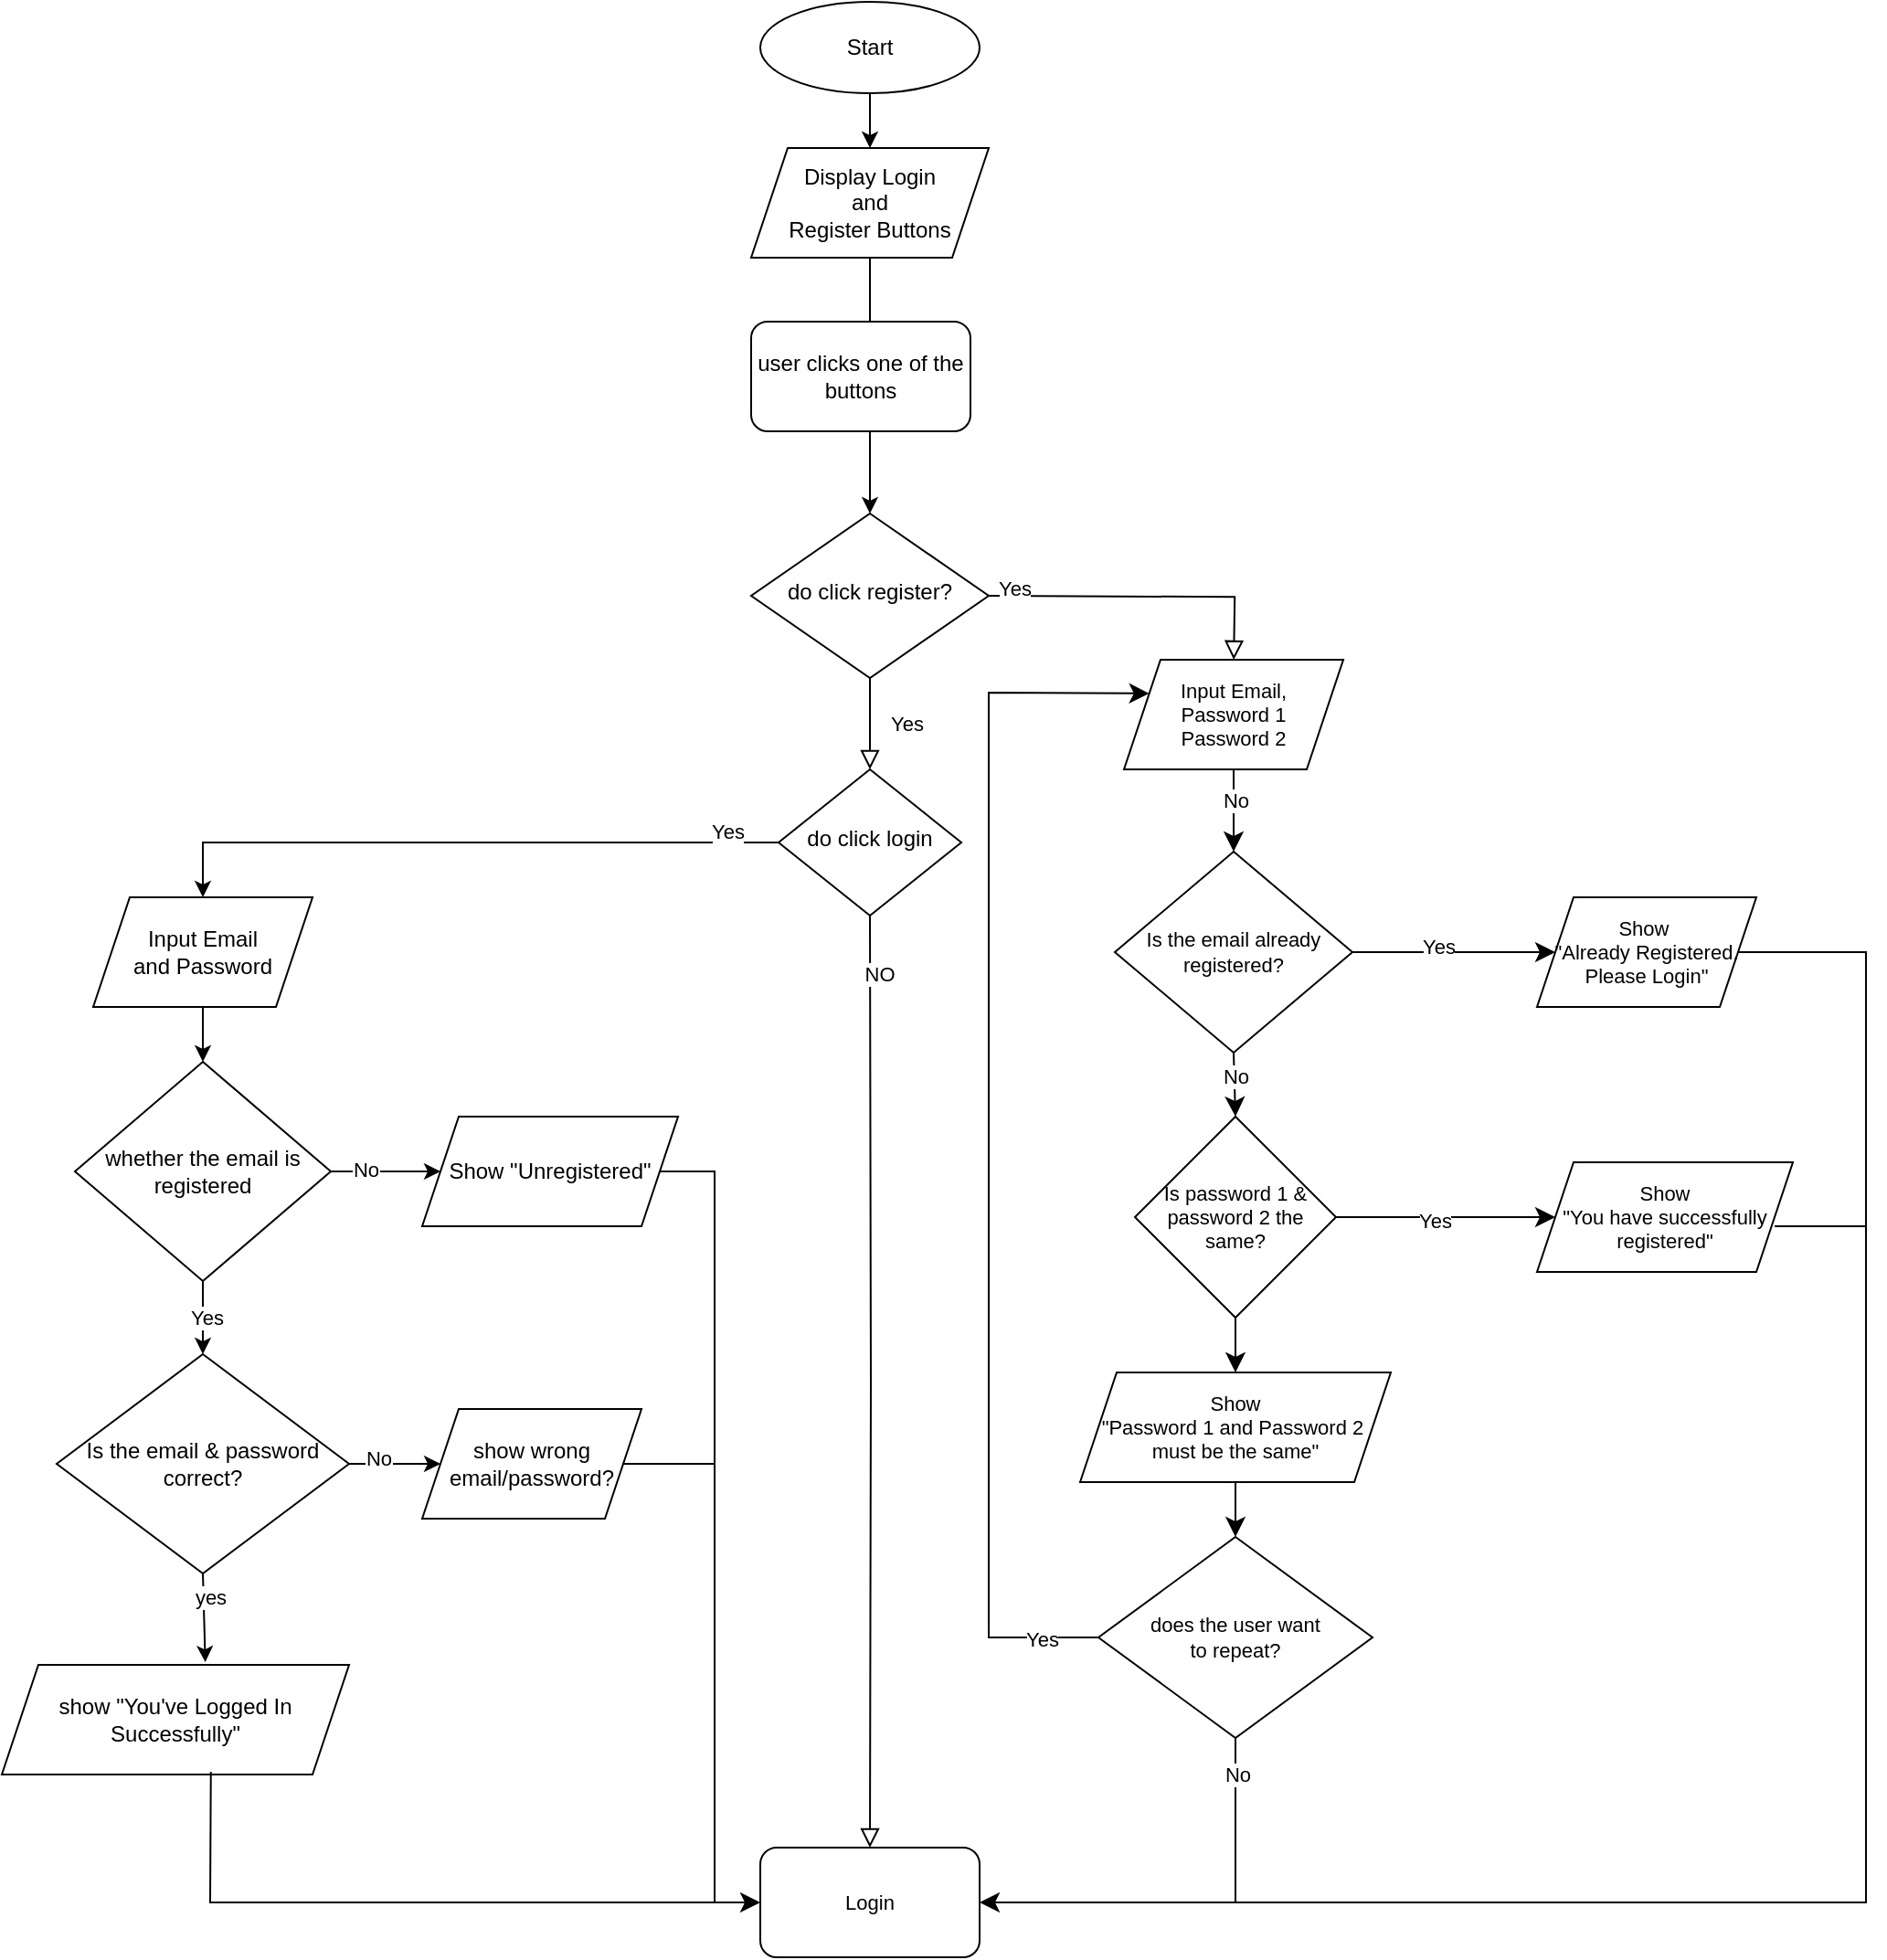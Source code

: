 <mxfile version="22.0.4" type="github">
  <diagram id="C5RBs43oDa-KdzZeNtuy" name="Page-1">
    <mxGraphModel dx="2868" dy="1851" grid="1" gridSize="10" guides="1" tooltips="1" connect="1" arrows="1" fold="1" page="1" pageScale="1" pageWidth="827" pageHeight="1169" math="0" shadow="0">
      <root>
        <mxCell id="WIyWlLk6GJQsqaUBKTNV-0" />
        <mxCell id="WIyWlLk6GJQsqaUBKTNV-1" parent="WIyWlLk6GJQsqaUBKTNV-0" />
        <mxCell id="WIyWlLk6GJQsqaUBKTNV-4" value="Yes" style="rounded=0;html=1;jettySize=auto;orthogonalLoop=1;fontSize=11;endArrow=block;endFill=0;endSize=8;strokeWidth=1;shadow=0;labelBackgroundColor=none;edgeStyle=orthogonalEdgeStyle;" parent="WIyWlLk6GJQsqaUBKTNV-1" source="WIyWlLk6GJQsqaUBKTNV-6" target="WIyWlLk6GJQsqaUBKTNV-10" edge="1">
          <mxGeometry y="20" relative="1" as="geometry">
            <mxPoint as="offset" />
          </mxGeometry>
        </mxCell>
        <mxCell id="WIyWlLk6GJQsqaUBKTNV-5" value="" style="edgeStyle=orthogonalEdgeStyle;rounded=0;html=1;jettySize=auto;orthogonalLoop=1;fontSize=11;endArrow=block;endFill=0;endSize=8;strokeWidth=1;shadow=0;labelBackgroundColor=none;entryX=0.5;entryY=0;entryDx=0;entryDy=0;" parent="WIyWlLk6GJQsqaUBKTNV-1" edge="1">
          <mxGeometry y="10" relative="1" as="geometry">
            <mxPoint as="offset" />
            <mxPoint x="-890.005" y="-304.941" as="sourcePoint" />
            <mxPoint x="-755.92" y="-270" as="targetPoint" />
          </mxGeometry>
        </mxCell>
        <mxCell id="6m6GTqiiXeicWxR2e0hD-82" value="Yes&lt;br&gt;" style="edgeLabel;html=1;align=center;verticalAlign=middle;resizable=0;points=[];fontSize=11;fontFamily=Helvetica;fontColor=default;" vertex="1" connectable="0" parent="WIyWlLk6GJQsqaUBKTNV-5">
          <mxGeometry x="-0.832" y="4" relative="1" as="geometry">
            <mxPoint as="offset" />
          </mxGeometry>
        </mxCell>
        <mxCell id="WIyWlLk6GJQsqaUBKTNV-6" value="do click register?" style="rhombus;whiteSpace=wrap;html=1;shadow=0;fontFamily=Helvetica;fontSize=12;align=center;strokeWidth=1;spacing=6;spacingTop=-4;" parent="WIyWlLk6GJQsqaUBKTNV-1" vertex="1">
          <mxGeometry x="-1020" y="-350" width="130" height="90" as="geometry" />
        </mxCell>
        <mxCell id="WIyWlLk6GJQsqaUBKTNV-8" value="" style="rounded=0;html=1;jettySize=auto;orthogonalLoop=1;fontSize=11;endArrow=block;endFill=0;endSize=8;strokeWidth=1;shadow=0;labelBackgroundColor=none;edgeStyle=orthogonalEdgeStyle;entryX=0.5;entryY=0;entryDx=0;entryDy=0;" parent="WIyWlLk6GJQsqaUBKTNV-1" target="6m6GTqiiXeicWxR2e0hD-80" edge="1">
          <mxGeometry x="0.333" y="20" relative="1" as="geometry">
            <mxPoint as="offset" />
            <mxPoint x="-955" y="-130" as="sourcePoint" />
            <mxPoint x="-955" y="340" as="targetPoint" />
          </mxGeometry>
        </mxCell>
        <mxCell id="6m6GTqiiXeicWxR2e0hD-113" value="NO&lt;br&gt;" style="edgeLabel;html=1;align=center;verticalAlign=middle;resizable=0;points=[];fontSize=11;fontFamily=Helvetica;fontColor=default;" vertex="1" connectable="0" parent="WIyWlLk6GJQsqaUBKTNV-8">
          <mxGeometry x="-0.877" y="5" relative="1" as="geometry">
            <mxPoint as="offset" />
          </mxGeometry>
        </mxCell>
        <mxCell id="6m6GTqiiXeicWxR2e0hD-43" style="edgeStyle=orthogonalEdgeStyle;rounded=0;orthogonalLoop=1;jettySize=auto;html=1;entryX=0.5;entryY=0;entryDx=0;entryDy=0;" edge="1" parent="WIyWlLk6GJQsqaUBKTNV-1" source="WIyWlLk6GJQsqaUBKTNV-10" target="6m6GTqiiXeicWxR2e0hD-28">
          <mxGeometry relative="1" as="geometry">
            <mxPoint x="-1330" y="-170" as="targetPoint" />
          </mxGeometry>
        </mxCell>
        <mxCell id="6m6GTqiiXeicWxR2e0hD-114" value="Yes&lt;br&gt;" style="edgeLabel;html=1;align=center;verticalAlign=middle;resizable=0;points=[];fontSize=11;fontFamily=Helvetica;fontColor=default;" vertex="1" connectable="0" parent="6m6GTqiiXeicWxR2e0hD-43">
          <mxGeometry x="-0.841" y="-6" relative="1" as="geometry">
            <mxPoint x="-1" as="offset" />
          </mxGeometry>
        </mxCell>
        <mxCell id="WIyWlLk6GJQsqaUBKTNV-10" value="do click login" style="rhombus;whiteSpace=wrap;html=1;shadow=0;fontFamily=Helvetica;fontSize=12;align=center;strokeWidth=1;spacing=6;spacingTop=-4;" parent="WIyWlLk6GJQsqaUBKTNV-1" vertex="1">
          <mxGeometry x="-1005" y="-210" width="100" height="80" as="geometry" />
        </mxCell>
        <mxCell id="6m6GTqiiXeicWxR2e0hD-0" value="Start" style="ellipse;whiteSpace=wrap;html=1;" vertex="1" parent="WIyWlLk6GJQsqaUBKTNV-1">
          <mxGeometry x="-1015" y="-630" width="120" height="50" as="geometry" />
        </mxCell>
        <mxCell id="6m6GTqiiXeicWxR2e0hD-12" value="Display Login&lt;br&gt;and&lt;br&gt;Register Buttons" style="shape=parallelogram;perimeter=parallelogramPerimeter;whiteSpace=wrap;html=1;fixedSize=1;" vertex="1" parent="WIyWlLk6GJQsqaUBKTNV-1">
          <mxGeometry x="-1020" y="-550" width="130" height="60" as="geometry" />
        </mxCell>
        <mxCell id="6m6GTqiiXeicWxR2e0hD-21" value="" style="endArrow=classic;html=1;rounded=0;entryX=0.5;entryY=0;entryDx=0;entryDy=0;" edge="1" parent="WIyWlLk6GJQsqaUBKTNV-1" source="6m6GTqiiXeicWxR2e0hD-0" target="6m6GTqiiXeicWxR2e0hD-12">
          <mxGeometry width="50" height="50" relative="1" as="geometry">
            <mxPoint x="-970" y="-560" as="sourcePoint" />
            <mxPoint x="-920" y="-610" as="targetPoint" />
          </mxGeometry>
        </mxCell>
        <mxCell id="6m6GTqiiXeicWxR2e0hD-24" value="" style="endArrow=classic;html=1;rounded=0;entryX=0.5;entryY=0;entryDx=0;entryDy=0;exitX=0.5;exitY=1;exitDx=0;exitDy=0;" edge="1" parent="WIyWlLk6GJQsqaUBKTNV-1" source="6m6GTqiiXeicWxR2e0hD-12" target="WIyWlLk6GJQsqaUBKTNV-6">
          <mxGeometry width="50" height="50" relative="1" as="geometry">
            <mxPoint x="-960" y="-440" as="sourcePoint" />
            <mxPoint x="-910" y="-490" as="targetPoint" />
          </mxGeometry>
        </mxCell>
        <mxCell id="6m6GTqiiXeicWxR2e0hD-26" value="user clicks one of the buttons" style="rounded=1;whiteSpace=wrap;html=1;" vertex="1" parent="WIyWlLk6GJQsqaUBKTNV-1">
          <mxGeometry x="-1020" y="-455" width="120" height="60" as="geometry" />
        </mxCell>
        <mxCell id="6m6GTqiiXeicWxR2e0hD-28" value="Input Email&lt;br&gt;and Password" style="shape=parallelogram;perimeter=parallelogramPerimeter;whiteSpace=wrap;html=1;fixedSize=1;" vertex="1" parent="WIyWlLk6GJQsqaUBKTNV-1">
          <mxGeometry x="-1380" y="-140" width="120" height="60" as="geometry" />
        </mxCell>
        <mxCell id="6m6GTqiiXeicWxR2e0hD-30" value="" style="endArrow=classic;html=1;rounded=0;entryX=0.5;entryY=0;entryDx=0;entryDy=0;" edge="1" parent="WIyWlLk6GJQsqaUBKTNV-1" target="6m6GTqiiXeicWxR2e0hD-32">
          <mxGeometry width="50" height="50" relative="1" as="geometry">
            <mxPoint x="-1320" y="-80" as="sourcePoint" />
            <mxPoint x="-1210" y="-30" as="targetPoint" />
          </mxGeometry>
        </mxCell>
        <mxCell id="6m6GTqiiXeicWxR2e0hD-38" style="edgeStyle=orthogonalEdgeStyle;rounded=0;orthogonalLoop=1;jettySize=auto;html=1;entryX=0;entryY=0.5;entryDx=0;entryDy=0;" edge="1" parent="WIyWlLk6GJQsqaUBKTNV-1" source="6m6GTqiiXeicWxR2e0hD-32" target="6m6GTqiiXeicWxR2e0hD-39">
          <mxGeometry relative="1" as="geometry">
            <mxPoint x="-1195" y="10" as="targetPoint" />
          </mxGeometry>
        </mxCell>
        <mxCell id="6m6GTqiiXeicWxR2e0hD-44" value="No" style="edgeLabel;html=1;align=center;verticalAlign=middle;resizable=0;points=[];" vertex="1" connectable="0" parent="6m6GTqiiXeicWxR2e0hD-38">
          <mxGeometry x="-0.371" y="1" relative="1" as="geometry">
            <mxPoint as="offset" />
          </mxGeometry>
        </mxCell>
        <mxCell id="6m6GTqiiXeicWxR2e0hD-32" value="whether the email is registered" style="rhombus;whiteSpace=wrap;html=1;" vertex="1" parent="WIyWlLk6GJQsqaUBKTNV-1">
          <mxGeometry x="-1390" y="-50" width="140" height="120" as="geometry" />
        </mxCell>
        <mxCell id="6m6GTqiiXeicWxR2e0hD-39" value="Show &quot;Unregistered&quot;" style="shape=parallelogram;perimeter=parallelogramPerimeter;whiteSpace=wrap;html=1;fixedSize=1;" vertex="1" parent="WIyWlLk6GJQsqaUBKTNV-1">
          <mxGeometry x="-1200" y="-20" width="140" height="60" as="geometry" />
        </mxCell>
        <mxCell id="6m6GTqiiXeicWxR2e0hD-46" value="" style="endArrow=classic;html=1;rounded=0;exitX=0.5;exitY=1;exitDx=0;exitDy=0;entryX=0.5;entryY=0;entryDx=0;entryDy=0;" edge="1" parent="WIyWlLk6GJQsqaUBKTNV-1" source="6m6GTqiiXeicWxR2e0hD-32" target="6m6GTqiiXeicWxR2e0hD-47">
          <mxGeometry width="50" height="50" relative="1" as="geometry">
            <mxPoint x="-1330" y="110" as="sourcePoint" />
            <mxPoint x="-1320" y="120" as="targetPoint" />
          </mxGeometry>
        </mxCell>
        <mxCell id="6m6GTqiiXeicWxR2e0hD-48" value="Yes&lt;br&gt;" style="edgeLabel;html=1;align=center;verticalAlign=middle;resizable=0;points=[];" vertex="1" connectable="0" parent="6m6GTqiiXeicWxR2e0hD-46">
          <mxGeometry y="2" relative="1" as="geometry">
            <mxPoint as="offset" />
          </mxGeometry>
        </mxCell>
        <mxCell id="6m6GTqiiXeicWxR2e0hD-47" value="Is the email &amp;amp; password correct?" style="rhombus;whiteSpace=wrap;html=1;" vertex="1" parent="WIyWlLk6GJQsqaUBKTNV-1">
          <mxGeometry x="-1400" y="110" width="160" height="120" as="geometry" />
        </mxCell>
        <mxCell id="6m6GTqiiXeicWxR2e0hD-49" value="" style="endArrow=classic;html=1;rounded=0;exitX=0.5;exitY=1;exitDx=0;exitDy=0;entryX=0.586;entryY=-0.024;entryDx=0;entryDy=0;entryPerimeter=0;" edge="1" parent="WIyWlLk6GJQsqaUBKTNV-1" source="6m6GTqiiXeicWxR2e0hD-47" target="6m6GTqiiXeicWxR2e0hD-55">
          <mxGeometry width="50" height="50" relative="1" as="geometry">
            <mxPoint x="-1330" y="270" as="sourcePoint" />
            <mxPoint x="-1320" y="260" as="targetPoint" />
          </mxGeometry>
        </mxCell>
        <mxCell id="6m6GTqiiXeicWxR2e0hD-63" value="yes&lt;br&gt;" style="edgeLabel;html=1;align=center;verticalAlign=middle;resizable=0;points=[];" vertex="1" connectable="0" parent="6m6GTqiiXeicWxR2e0hD-49">
          <mxGeometry x="-0.491" y="3" relative="1" as="geometry">
            <mxPoint as="offset" />
          </mxGeometry>
        </mxCell>
        <mxCell id="6m6GTqiiXeicWxR2e0hD-51" value="" style="endArrow=classic;html=1;rounded=0;entryX=0;entryY=0.5;entryDx=0;entryDy=0;" edge="1" parent="WIyWlLk6GJQsqaUBKTNV-1" source="6m6GTqiiXeicWxR2e0hD-47" target="6m6GTqiiXeicWxR2e0hD-53">
          <mxGeometry width="50" height="50" relative="1" as="geometry">
            <mxPoint x="-1240" y="220" as="sourcePoint" />
            <mxPoint x="-1185" y="170" as="targetPoint" />
          </mxGeometry>
        </mxCell>
        <mxCell id="6m6GTqiiXeicWxR2e0hD-54" value="No" style="edgeLabel;html=1;align=center;verticalAlign=middle;resizable=0;points=[];" vertex="1" connectable="0" parent="6m6GTqiiXeicWxR2e0hD-51">
          <mxGeometry x="-0.36" y="3" relative="1" as="geometry">
            <mxPoint as="offset" />
          </mxGeometry>
        </mxCell>
        <mxCell id="6m6GTqiiXeicWxR2e0hD-53" value="show wrong email/password?" style="shape=parallelogram;perimeter=parallelogramPerimeter;whiteSpace=wrap;html=1;fixedSize=1;" vertex="1" parent="WIyWlLk6GJQsqaUBKTNV-1">
          <mxGeometry x="-1200" y="140" width="120" height="60" as="geometry" />
        </mxCell>
        <mxCell id="6m6GTqiiXeicWxR2e0hD-55" value="show &quot;You&#39;ve Logged In Successfully&quot;" style="shape=parallelogram;perimeter=parallelogramPerimeter;whiteSpace=wrap;html=1;fixedSize=1;" vertex="1" parent="WIyWlLk6GJQsqaUBKTNV-1">
          <mxGeometry x="-1430" y="280" width="190" height="60" as="geometry" />
        </mxCell>
        <mxCell id="6m6GTqiiXeicWxR2e0hD-68" value="" style="endArrow=classic;html=1;rounded=0;shadow=0;labelBackgroundColor=none;strokeColor=default;strokeWidth=1;align=center;verticalAlign=middle;fontFamily=Helvetica;fontSize=11;fontColor=default;endSize=8;shape=connector;exitX=0.602;exitY=0.976;exitDx=0;exitDy=0;exitPerimeter=0;entryX=0;entryY=0.5;entryDx=0;entryDy=0;" edge="1" parent="WIyWlLk6GJQsqaUBKTNV-1" source="6m6GTqiiXeicWxR2e0hD-55">
          <mxGeometry width="50" height="50" relative="1" as="geometry">
            <mxPoint x="-1340" y="390" as="sourcePoint" />
            <mxPoint x="-1015" y="410" as="targetPoint" />
            <Array as="points">
              <mxPoint x="-1316" y="410" />
              <mxPoint x="-1190" y="410" />
            </Array>
          </mxGeometry>
        </mxCell>
        <mxCell id="6m6GTqiiXeicWxR2e0hD-77" value="" style="endArrow=none;html=1;rounded=0;shadow=0;labelBackgroundColor=none;strokeColor=default;strokeWidth=1;align=center;verticalAlign=middle;fontFamily=Helvetica;fontSize=11;fontColor=default;endSize=8;shape=connector;exitX=1;exitY=0.5;exitDx=0;exitDy=0;" edge="1" parent="WIyWlLk6GJQsqaUBKTNV-1" source="6m6GTqiiXeicWxR2e0hD-39">
          <mxGeometry width="50" height="50" relative="1" as="geometry">
            <mxPoint x="-1020" as="sourcePoint" />
            <mxPoint x="-1040" y="410" as="targetPoint" />
            <Array as="points">
              <mxPoint x="-1040" y="10" />
            </Array>
          </mxGeometry>
        </mxCell>
        <mxCell id="6m6GTqiiXeicWxR2e0hD-79" value="" style="endArrow=none;html=1;rounded=0;shadow=0;labelBackgroundColor=none;strokeColor=default;strokeWidth=1;align=center;verticalAlign=middle;fontFamily=Helvetica;fontSize=11;fontColor=default;endSize=8;shape=connector;exitX=1;exitY=0.5;exitDx=0;exitDy=0;" edge="1" parent="WIyWlLk6GJQsqaUBKTNV-1" source="6m6GTqiiXeicWxR2e0hD-53">
          <mxGeometry width="50" height="50" relative="1" as="geometry">
            <mxPoint x="-1090" y="210" as="sourcePoint" />
            <mxPoint x="-1040" y="170" as="targetPoint" />
          </mxGeometry>
        </mxCell>
        <mxCell id="6m6GTqiiXeicWxR2e0hD-80" value="Login&lt;br&gt;" style="rounded=1;whiteSpace=wrap;html=1;fontFamily=Helvetica;fontSize=11;fontColor=default;" vertex="1" parent="WIyWlLk6GJQsqaUBKTNV-1">
          <mxGeometry x="-1015" y="380" width="120" height="60" as="geometry" />
        </mxCell>
        <mxCell id="6m6GTqiiXeicWxR2e0hD-81" value="Input Email,&lt;br&gt;Password 1&lt;br&gt;Password 2" style="shape=parallelogram;perimeter=parallelogramPerimeter;whiteSpace=wrap;html=1;fixedSize=1;fontFamily=Helvetica;fontSize=11;fontColor=default;" vertex="1" parent="WIyWlLk6GJQsqaUBKTNV-1">
          <mxGeometry x="-816" y="-270" width="120" height="60" as="geometry" />
        </mxCell>
        <mxCell id="6m6GTqiiXeicWxR2e0hD-83" value="" style="endArrow=classic;html=1;rounded=0;shadow=0;labelBackgroundColor=none;strokeColor=default;strokeWidth=1;align=center;verticalAlign=middle;fontFamily=Helvetica;fontSize=11;fontColor=default;endSize=8;shape=connector;exitX=0.5;exitY=1;exitDx=0;exitDy=0;entryX=0.5;entryY=0;entryDx=0;entryDy=0;" edge="1" parent="WIyWlLk6GJQsqaUBKTNV-1" source="6m6GTqiiXeicWxR2e0hD-81" target="6m6GTqiiXeicWxR2e0hD-85">
          <mxGeometry width="50" height="50" relative="1" as="geometry">
            <mxPoint x="-746" y="-150" as="sourcePoint" />
            <mxPoint x="-743" y="-150" as="targetPoint" />
          </mxGeometry>
        </mxCell>
        <mxCell id="6m6GTqiiXeicWxR2e0hD-101" value="No" style="edgeLabel;html=1;align=center;verticalAlign=middle;resizable=0;points=[];fontSize=11;fontFamily=Helvetica;fontColor=default;" vertex="1" connectable="0" parent="6m6GTqiiXeicWxR2e0hD-83">
          <mxGeometry x="-0.259" y="1" relative="1" as="geometry">
            <mxPoint as="offset" />
          </mxGeometry>
        </mxCell>
        <mxCell id="6m6GTqiiXeicWxR2e0hD-85" value="Is the email already registered?" style="rhombus;whiteSpace=wrap;html=1;fontFamily=Helvetica;fontSize=11;fontColor=default;" vertex="1" parent="WIyWlLk6GJQsqaUBKTNV-1">
          <mxGeometry x="-821" y="-165" width="130" height="110" as="geometry" />
        </mxCell>
        <mxCell id="6m6GTqiiXeicWxR2e0hD-86" value="" style="endArrow=classic;html=1;rounded=0;shadow=0;labelBackgroundColor=none;strokeColor=default;strokeWidth=1;align=center;verticalAlign=middle;fontFamily=Helvetica;fontSize=11;fontColor=default;endSize=8;shape=connector;exitX=1;exitY=0.5;exitDx=0;exitDy=0;entryX=0;entryY=0.5;entryDx=0;entryDy=0;" edge="1" parent="WIyWlLk6GJQsqaUBKTNV-1" source="6m6GTqiiXeicWxR2e0hD-85" target="6m6GTqiiXeicWxR2e0hD-87">
          <mxGeometry width="50" height="50" relative="1" as="geometry">
            <mxPoint x="-650" y="-90" as="sourcePoint" />
            <mxPoint x="-600" y="-140" as="targetPoint" />
          </mxGeometry>
        </mxCell>
        <mxCell id="6m6GTqiiXeicWxR2e0hD-88" value="Yes&lt;br&gt;" style="edgeLabel;html=1;align=center;verticalAlign=middle;resizable=0;points=[];fontSize=11;fontFamily=Helvetica;fontColor=default;" vertex="1" connectable="0" parent="6m6GTqiiXeicWxR2e0hD-86">
          <mxGeometry x="-0.151" y="3" relative="1" as="geometry">
            <mxPoint as="offset" />
          </mxGeometry>
        </mxCell>
        <mxCell id="6m6GTqiiXeicWxR2e0hD-87" value="&lt;div&gt;Show&amp;nbsp;&lt;/div&gt;&lt;div&gt;&quot;Already Registered. Please Login&quot;&lt;/div&gt;" style="shape=parallelogram;perimeter=parallelogramPerimeter;whiteSpace=wrap;html=1;fixedSize=1;fontFamily=Helvetica;fontSize=11;fontColor=default;" vertex="1" parent="WIyWlLk6GJQsqaUBKTNV-1">
          <mxGeometry x="-590" y="-140" width="120" height="60" as="geometry" />
        </mxCell>
        <mxCell id="6m6GTqiiXeicWxR2e0hD-89" value="" style="endArrow=classic;html=1;rounded=0;shadow=0;labelBackgroundColor=none;strokeColor=default;strokeWidth=1;align=center;verticalAlign=middle;fontFamily=Helvetica;fontSize=11;fontColor=default;endSize=8;shape=connector;exitX=0.5;exitY=1;exitDx=0;exitDy=0;entryX=0.5;entryY=0;entryDx=0;entryDy=0;" edge="1" parent="WIyWlLk6GJQsqaUBKTNV-1" source="6m6GTqiiXeicWxR2e0hD-85" target="6m6GTqiiXeicWxR2e0hD-90">
          <mxGeometry width="50" height="50" relative="1" as="geometry">
            <mxPoint x="-780" y="10" as="sourcePoint" />
            <mxPoint x="-780" y="50" as="targetPoint" />
          </mxGeometry>
        </mxCell>
        <mxCell id="6m6GTqiiXeicWxR2e0hD-102" value="No" style="edgeLabel;html=1;align=center;verticalAlign=middle;resizable=0;points=[];fontSize=11;fontFamily=Helvetica;fontColor=default;" vertex="1" connectable="0" parent="6m6GTqiiXeicWxR2e0hD-89">
          <mxGeometry x="-0.27" relative="1" as="geometry">
            <mxPoint as="offset" />
          </mxGeometry>
        </mxCell>
        <mxCell id="6m6GTqiiXeicWxR2e0hD-90" value="Is password 1 &amp;amp; password 2 the same?" style="rhombus;whiteSpace=wrap;html=1;fontFamily=Helvetica;fontSize=11;fontColor=default;" vertex="1" parent="WIyWlLk6GJQsqaUBKTNV-1">
          <mxGeometry x="-810" y="-20" width="110" height="110" as="geometry" />
        </mxCell>
        <mxCell id="6m6GTqiiXeicWxR2e0hD-91" value="" style="endArrow=classic;html=1;rounded=0;shadow=0;labelBackgroundColor=none;strokeColor=default;strokeWidth=1;align=center;verticalAlign=middle;fontFamily=Helvetica;fontSize=11;fontColor=default;endSize=8;shape=connector;" edge="1" parent="WIyWlLk6GJQsqaUBKTNV-1" source="6m6GTqiiXeicWxR2e0hD-90" target="6m6GTqiiXeicWxR2e0hD-92">
          <mxGeometry width="50" height="50" relative="1" as="geometry">
            <mxPoint x="-699" y="35" as="sourcePoint" />
            <mxPoint x="-599" y="30" as="targetPoint" />
          </mxGeometry>
        </mxCell>
        <mxCell id="6m6GTqiiXeicWxR2e0hD-98" value="Yes&lt;br&gt;" style="edgeLabel;html=1;align=center;verticalAlign=middle;resizable=0;points=[];fontSize=11;fontFamily=Helvetica;fontColor=default;" vertex="1" connectable="0" parent="6m6GTqiiXeicWxR2e0hD-91">
          <mxGeometry x="-0.102" y="-2" relative="1" as="geometry">
            <mxPoint as="offset" />
          </mxGeometry>
        </mxCell>
        <mxCell id="6m6GTqiiXeicWxR2e0hD-92" value="&lt;div&gt;Show&lt;/div&gt;&lt;div&gt;&quot;You have successfully registered&quot;&lt;/div&gt;" style="shape=parallelogram;perimeter=parallelogramPerimeter;whiteSpace=wrap;html=1;fixedSize=1;fontFamily=Helvetica;fontSize=11;fontColor=default;" vertex="1" parent="WIyWlLk6GJQsqaUBKTNV-1">
          <mxGeometry x="-590" y="5" width="140" height="60" as="geometry" />
        </mxCell>
        <mxCell id="6m6GTqiiXeicWxR2e0hD-99" value="" style="endArrow=classic;html=1;rounded=0;shadow=0;labelBackgroundColor=none;strokeColor=default;strokeWidth=1;align=center;verticalAlign=middle;fontFamily=Helvetica;fontSize=11;fontColor=default;endSize=8;shape=connector;exitX=0.5;exitY=1;exitDx=0;exitDy=0;entryX=0.5;entryY=0;entryDx=0;entryDy=0;" edge="1" parent="WIyWlLk6GJQsqaUBKTNV-1" source="6m6GTqiiXeicWxR2e0hD-90" target="6m6GTqiiXeicWxR2e0hD-100">
          <mxGeometry width="50" height="50" relative="1" as="geometry">
            <mxPoint x="-790" y="160" as="sourcePoint" />
            <mxPoint x="-740" y="110" as="targetPoint" />
          </mxGeometry>
        </mxCell>
        <mxCell id="6m6GTqiiXeicWxR2e0hD-100" value="&lt;div&gt;Show&lt;/div&gt;&lt;div&gt;&quot;Password 1 and Password 2&amp;nbsp;&lt;/div&gt;&lt;div&gt;must be the same&quot;&lt;/div&gt;" style="shape=parallelogram;perimeter=parallelogramPerimeter;whiteSpace=wrap;html=1;fixedSize=1;fontFamily=Helvetica;fontSize=11;fontColor=default;" vertex="1" parent="WIyWlLk6GJQsqaUBKTNV-1">
          <mxGeometry x="-840" y="120" width="170" height="60" as="geometry" />
        </mxCell>
        <mxCell id="6m6GTqiiXeicWxR2e0hD-104" value="" style="endArrow=classic;html=1;rounded=0;shadow=0;labelBackgroundColor=none;strokeColor=default;strokeWidth=1;align=center;verticalAlign=middle;fontFamily=Helvetica;fontSize=11;fontColor=default;endSize=8;shape=connector;entryX=0.5;entryY=0;entryDx=0;entryDy=0;exitX=0.5;exitY=1;exitDx=0;exitDy=0;" edge="1" parent="WIyWlLk6GJQsqaUBKTNV-1" source="6m6GTqiiXeicWxR2e0hD-100" target="6m6GTqiiXeicWxR2e0hD-105">
          <mxGeometry width="50" height="50" relative="1" as="geometry">
            <mxPoint x="-770" y="180" as="sourcePoint" />
            <mxPoint x="-740" y="200" as="targetPoint" />
          </mxGeometry>
        </mxCell>
        <mxCell id="6m6GTqiiXeicWxR2e0hD-105" value="does the user want &lt;br&gt;to repeat?" style="rhombus;whiteSpace=wrap;html=1;fontFamily=Helvetica;fontSize=11;fontColor=default;" vertex="1" parent="WIyWlLk6GJQsqaUBKTNV-1">
          <mxGeometry x="-830" y="210" width="150" height="110" as="geometry" />
        </mxCell>
        <mxCell id="6m6GTqiiXeicWxR2e0hD-107" value="" style="endArrow=classic;html=1;rounded=0;shadow=0;labelBackgroundColor=none;strokeColor=default;strokeWidth=1;align=center;verticalAlign=middle;fontFamily=Helvetica;fontSize=11;fontColor=default;endSize=8;shape=connector;exitX=0;exitY=0.5;exitDx=0;exitDy=0;entryX=0;entryY=0.25;entryDx=0;entryDy=0;" edge="1" parent="WIyWlLk6GJQsqaUBKTNV-1" source="6m6GTqiiXeicWxR2e0hD-105" target="6m6GTqiiXeicWxR2e0hD-81">
          <mxGeometry width="50" height="50" relative="1" as="geometry">
            <mxPoint x="-890" y="290" as="sourcePoint" />
            <mxPoint x="-900" y="-180" as="targetPoint" />
            <Array as="points">
              <mxPoint x="-890" y="265" />
              <mxPoint x="-890" y="-10" />
              <mxPoint x="-890" y="-252" />
            </Array>
          </mxGeometry>
        </mxCell>
        <mxCell id="6m6GTqiiXeicWxR2e0hD-112" value="Yes&lt;br&gt;" style="edgeLabel;html=1;align=center;verticalAlign=middle;resizable=0;points=[];fontSize=11;fontFamily=Helvetica;fontColor=default;" vertex="1" connectable="0" parent="6m6GTqiiXeicWxR2e0hD-107">
          <mxGeometry x="-0.902" y="1" relative="1" as="geometry">
            <mxPoint x="1" as="offset" />
          </mxGeometry>
        </mxCell>
        <mxCell id="6m6GTqiiXeicWxR2e0hD-108" value="" style="endArrow=classic;html=1;rounded=0;shadow=0;labelBackgroundColor=none;strokeColor=default;strokeWidth=1;align=center;verticalAlign=middle;fontFamily=Helvetica;fontSize=11;fontColor=default;endSize=8;shape=connector;" edge="1" parent="WIyWlLk6GJQsqaUBKTNV-1" source="6m6GTqiiXeicWxR2e0hD-87" target="6m6GTqiiXeicWxR2e0hD-80">
          <mxGeometry width="50" height="50" relative="1" as="geometry">
            <mxPoint x="-470" y="-60" as="sourcePoint" />
            <mxPoint x="-580" y="440" as="targetPoint" />
            <Array as="points">
              <mxPoint x="-410" y="-110" />
              <mxPoint x="-410" y="150" />
              <mxPoint x="-410" y="410" />
            </Array>
          </mxGeometry>
        </mxCell>
        <mxCell id="6m6GTqiiXeicWxR2e0hD-109" value="" style="endArrow=none;html=1;rounded=0;shadow=0;labelBackgroundColor=none;strokeColor=default;strokeWidth=1;align=center;verticalAlign=middle;fontFamily=Helvetica;fontSize=11;fontColor=default;endSize=8;shape=connector;" edge="1" parent="WIyWlLk6GJQsqaUBKTNV-1" source="6m6GTqiiXeicWxR2e0hD-105">
          <mxGeometry width="50" height="50" relative="1" as="geometry">
            <mxPoint x="-755" y="370" as="sourcePoint" />
            <mxPoint x="-755" y="410" as="targetPoint" />
          </mxGeometry>
        </mxCell>
        <mxCell id="6m6GTqiiXeicWxR2e0hD-111" value="No" style="edgeLabel;html=1;align=center;verticalAlign=middle;resizable=0;points=[];fontSize=11;fontFamily=Helvetica;fontColor=default;" vertex="1" connectable="0" parent="6m6GTqiiXeicWxR2e0hD-109">
          <mxGeometry x="-0.533" y="1" relative="1" as="geometry">
            <mxPoint y="-1" as="offset" />
          </mxGeometry>
        </mxCell>
        <mxCell id="6m6GTqiiXeicWxR2e0hD-110" value="" style="endArrow=none;html=1;rounded=0;shadow=0;labelBackgroundColor=none;strokeColor=default;strokeWidth=1;align=center;verticalAlign=middle;fontFamily=Helvetica;fontSize=11;fontColor=default;endSize=8;shape=connector;" edge="1" parent="WIyWlLk6GJQsqaUBKTNV-1">
          <mxGeometry width="50" height="50" relative="1" as="geometry">
            <mxPoint x="-460" y="40" as="sourcePoint" />
            <mxPoint x="-410" y="40" as="targetPoint" />
          </mxGeometry>
        </mxCell>
      </root>
    </mxGraphModel>
  </diagram>
</mxfile>
